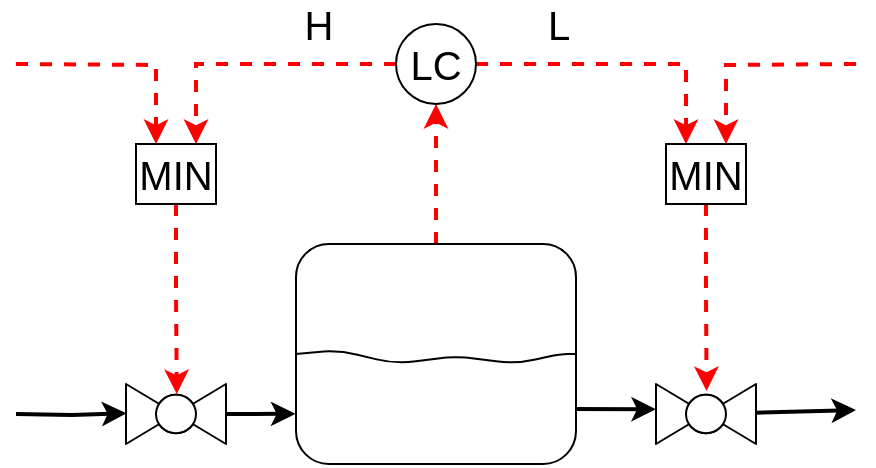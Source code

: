 <mxfile>
    <diagram id="vAsq1MDwtAUqE76dVWq6" name="Page-1">
        <mxGraphModel dx="971" dy="655" grid="1" gridSize="10" guides="1" tooltips="1" connect="1" arrows="1" fold="1" page="1" pageScale="1" pageWidth="1654" pageHeight="1169" math="0" shadow="0">
            <root>
                <mxCell id="0"/>
                <mxCell id="1" parent="0"/>
                <mxCell id="50" style="edgeStyle=orthogonalEdgeStyle;rounded=0;html=1;entryX=0.5;entryY=1;entryDx=0;entryDy=0;dashed=1;strokeColor=#FF0000;fontSize=20;strokeWidth=2;" parent="1" source="9" target="5" edge="1">
                    <mxGeometry relative="1" as="geometry"/>
                </mxCell>
                <mxCell id="57" style="edgeStyle=none;html=1;entryX=-0.001;entryY=0.422;entryDx=0;entryDy=0;entryPerimeter=0;strokeWidth=2;exitX=1;exitY=0.75;exitDx=0;exitDy=0;fontSize=20;" parent="1" source="9" target="29" edge="1">
                    <mxGeometry relative="1" as="geometry"/>
                </mxCell>
                <mxCell id="9" value="" style="rounded=1;whiteSpace=wrap;html=1;fontSize=20;" parent="1" vertex="1">
                    <mxGeometry x="660" y="440" width="140" height="110" as="geometry"/>
                </mxCell>
                <mxCell id="3" value="" style="endArrow=none;html=1;exitX=0;exitY=0.5;exitDx=0;exitDy=0;entryX=1;entryY=0.5;entryDx=0;entryDy=0;strokeWidth=1;fontSize=20;" parent="1" source="9" target="9" edge="1">
                    <mxGeometry width="50" height="50" relative="1" as="geometry">
                        <mxPoint x="630" y="497" as="sourcePoint"/>
                        <mxPoint x="810" y="500" as="targetPoint"/>
                        <Array as="points">
                            <mxPoint x="681" y="493"/>
                            <mxPoint x="710" y="500"/>
                            <mxPoint x="740" y="496"/>
                            <mxPoint x="770" y="500"/>
                            <mxPoint x="792" y="495"/>
                        </Array>
                    </mxGeometry>
                </mxCell>
                <mxCell id="51" style="edgeStyle=orthogonalEdgeStyle;rounded=0;html=1;entryX=0.75;entryY=0;entryDx=0;entryDy=0;dashed=1;strokeColor=#FF0000;exitX=0;exitY=0.5;exitDx=0;exitDy=0;fontSize=20;strokeWidth=2;" parent="1" source="5" target="16" edge="1">
                    <mxGeometry relative="1" as="geometry">
                        <mxPoint x="650" y="350" as="sourcePoint"/>
                    </mxGeometry>
                </mxCell>
                <mxCell id="61" value="H" style="edgeLabel;html=1;align=center;verticalAlign=middle;resizable=0;points=[];fontSize=20;" vertex="1" connectable="0" parent="51">
                    <mxGeometry x="0.035" relative="1" as="geometry">
                        <mxPoint x="33" y="-20" as="offset"/>
                    </mxGeometry>
                </mxCell>
                <mxCell id="52" style="edgeStyle=orthogonalEdgeStyle;rounded=0;html=1;entryX=0.25;entryY=0;entryDx=0;entryDy=0;dashed=1;strokeColor=#FF0000;fontSize=20;strokeWidth=2;" parent="1" source="5" target="31" edge="1">
                    <mxGeometry relative="1" as="geometry"/>
                </mxCell>
                <mxCell id="62" value="L" style="edgeLabel;html=1;align=center;verticalAlign=middle;resizable=0;points=[];fontSize=20;" vertex="1" connectable="0" parent="52">
                    <mxGeometry x="-0.013" y="1" relative="1" as="geometry">
                        <mxPoint x="-31" y="-19" as="offset"/>
                    </mxGeometry>
                </mxCell>
                <mxCell id="5" value="LC" style="ellipse;whiteSpace=wrap;html=1;fontSize=20;" parent="1" vertex="1">
                    <mxGeometry x="710" y="330" width="40" height="40" as="geometry"/>
                </mxCell>
                <mxCell id="19" style="edgeStyle=orthogonalEdgeStyle;rounded=0;html=1;entryX=0.508;entryY=0.167;entryDx=0;entryDy=0;entryPerimeter=0;dashed=1;strokeColor=#FF0000;fontSize=20;strokeWidth=2;" parent="1" source="16" target="26" edge="1">
                    <mxGeometry relative="1" as="geometry">
                        <mxPoint x="600" y="468.2" as="targetPoint"/>
                    </mxGeometry>
                </mxCell>
                <mxCell id="16" value="MIN" style="rounded=0;whiteSpace=wrap;html=1;fontSize=20;" parent="1" vertex="1">
                    <mxGeometry x="580" y="390" width="40" height="30" as="geometry"/>
                </mxCell>
                <mxCell id="56" style="edgeStyle=none;html=1;entryX=-0.002;entryY=0.772;entryDx=0;entryDy=0;strokeWidth=2;entryPerimeter=0;fontSize=20;" parent="1" source="26" target="9" edge="1">
                    <mxGeometry relative="1" as="geometry"/>
                </mxCell>
                <mxCell id="26" value="" style="verticalLabelPosition=bottom;align=center;html=1;verticalAlign=top;pointerEvents=1;dashed=0;shape=mxgraph.pid2valves.valve;valveType=ball;fontSize=20;" parent="1" vertex="1">
                    <mxGeometry x="575" y="510" width="50" height="30" as="geometry"/>
                </mxCell>
                <mxCell id="58" style="edgeStyle=none;html=1;strokeWidth=2;fontSize=20;" parent="1" source="29" edge="1">
                    <mxGeometry relative="1" as="geometry">
                        <mxPoint x="940" y="523" as="targetPoint"/>
                    </mxGeometry>
                </mxCell>
                <mxCell id="29" value="" style="verticalLabelPosition=bottom;align=center;html=1;verticalAlign=top;pointerEvents=1;dashed=0;shape=mxgraph.pid2valves.valve;valveType=ball;fontSize=20;" parent="1" vertex="1">
                    <mxGeometry x="840" y="510" width="50" height="30" as="geometry"/>
                </mxCell>
                <mxCell id="54" style="edgeStyle=orthogonalEdgeStyle;rounded=0;html=1;entryX=0.506;entryY=0.117;entryDx=0;entryDy=0;entryPerimeter=0;dashed=1;strokeColor=#FF0000;fontSize=20;strokeWidth=2;" parent="1" source="31" target="29" edge="1">
                    <mxGeometry relative="1" as="geometry"/>
                </mxCell>
                <mxCell id="31" value="MIN" style="rounded=0;whiteSpace=wrap;html=1;fontSize=20;" parent="1" vertex="1">
                    <mxGeometry x="845" y="390" width="40" height="30" as="geometry"/>
                </mxCell>
                <mxCell id="36" style="edgeStyle=orthogonalEdgeStyle;rounded=0;html=1;entryX=0.004;entryY=0.487;entryDx=0;entryDy=0;entryPerimeter=0;strokeWidth=2;fontSize=20;" parent="1" target="26" edge="1">
                    <mxGeometry relative="1" as="geometry">
                        <mxPoint x="520" y="525" as="sourcePoint"/>
                        <mxPoint x="560" y="494.8" as="targetPoint"/>
                    </mxGeometry>
                </mxCell>
                <mxCell id="43" style="edgeStyle=orthogonalEdgeStyle;rounded=0;html=1;entryX=0.25;entryY=0;entryDx=0;entryDy=0;dashed=1;strokeColor=#FF0000;fontSize=20;strokeWidth=2;" parent="1" target="16" edge="1">
                    <mxGeometry relative="1" as="geometry">
                        <mxPoint x="520" y="350" as="sourcePoint"/>
                        <mxPoint x="590" y="380" as="targetPoint"/>
                    </mxGeometry>
                </mxCell>
                <mxCell id="53" style="edgeStyle=orthogonalEdgeStyle;rounded=0;html=1;entryX=0.75;entryY=0;entryDx=0;entryDy=0;dashed=1;strokeColor=#FF0000;fontSize=20;strokeWidth=2;" parent="1" target="31" edge="1">
                    <mxGeometry relative="1" as="geometry">
                        <mxPoint x="940" y="350" as="sourcePoint"/>
                        <mxPoint x="985" y="320" as="targetPoint"/>
                    </mxGeometry>
                </mxCell>
            </root>
        </mxGraphModel>
    </diagram>
</mxfile>